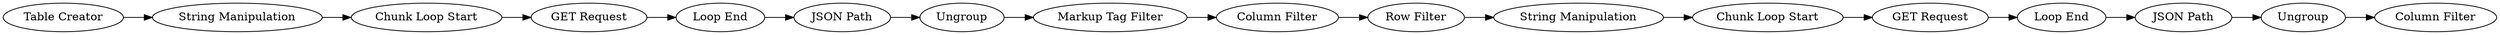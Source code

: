digraph {
	576 -> 587
	573 -> 588
	583 -> 578
	582 -> 585
	587 -> 577
	571 -> 573
	570 -> 571
	579 -> 580
	589 -> 582
	575 -> 576
	569 -> 570
	577 -> 583
	580 -> 589
	578 -> 579
	585 -> 586
	588 -> 575
	570 [label="String Manipulation"]
	579 [label="Chunk Loop Start"]
	580 [label="GET Request"]
	588 [label="Loop End"]
	578 [label="String Manipulation"]
	582 [label="JSON Path"]
	573 [label="GET Request"]
	587 [label="Markup Tag Filter"]
	583 [label="Row Filter"]
	589 [label="Loop End"]
	586 [label="Column Filter"]
	576 [label=Ungroup]
	571 [label="Chunk Loop Start"]
	577 [label="Column Filter"]
	569 [label="Table Creator"]
	575 [label="JSON Path"]
	585 [label=Ungroup]
	rankdir=LR
}
